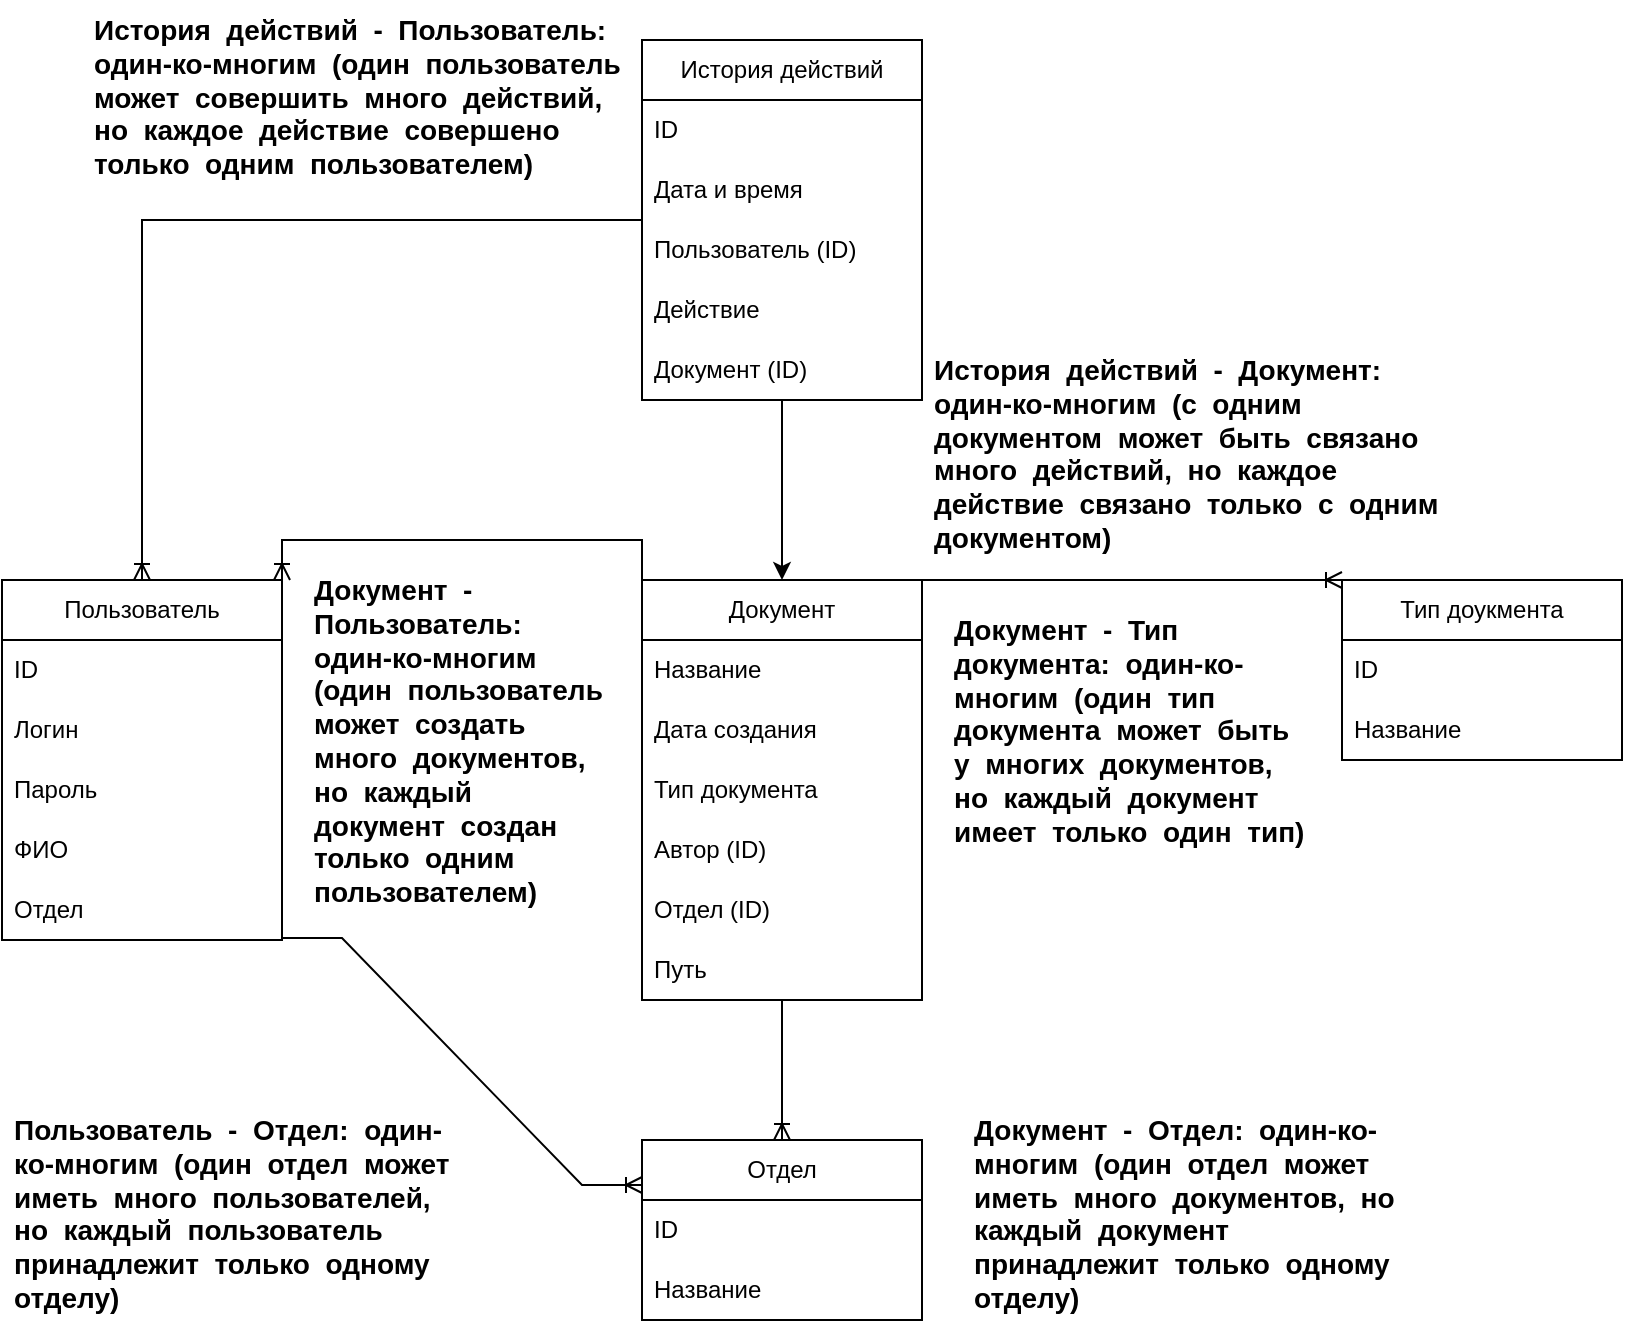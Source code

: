 <mxfile version="24.4.10" type="github">
  <diagram name="Страница — 1" id="RlRDWQfRu3mIUBIPkAgo">
    <mxGraphModel dx="1432" dy="774" grid="1" gridSize="10" guides="1" tooltips="1" connect="1" arrows="1" fold="1" page="1" pageScale="1" pageWidth="827" pageHeight="1169" math="0" shadow="0">
      <root>
        <mxCell id="0" />
        <mxCell id="1" parent="0" />
        <mxCell id="1108Bwd-x0Z5iF_WYiy3-8" value="Пользователь" style="swimlane;fontStyle=0;childLayout=stackLayout;horizontal=1;startSize=30;horizontalStack=0;resizeParent=1;resizeParentMax=0;resizeLast=0;collapsible=1;marginBottom=0;whiteSpace=wrap;html=1;" vertex="1" parent="1">
          <mxGeometry x="10" y="380" width="140" height="180" as="geometry" />
        </mxCell>
        <mxCell id="1108Bwd-x0Z5iF_WYiy3-36" value="ID" style="text;strokeColor=none;fillColor=none;align=left;verticalAlign=middle;spacingLeft=4;spacingRight=4;overflow=hidden;points=[[0,0.5],[1,0.5]];portConstraint=eastwest;rotatable=0;whiteSpace=wrap;html=1;" vertex="1" parent="1108Bwd-x0Z5iF_WYiy3-8">
          <mxGeometry y="30" width="140" height="30" as="geometry" />
        </mxCell>
        <mxCell id="1108Bwd-x0Z5iF_WYiy3-9" value="Логин" style="text;strokeColor=none;fillColor=none;align=left;verticalAlign=middle;spacingLeft=4;spacingRight=4;overflow=hidden;points=[[0,0.5],[1,0.5]];portConstraint=eastwest;rotatable=0;whiteSpace=wrap;html=1;" vertex="1" parent="1108Bwd-x0Z5iF_WYiy3-8">
          <mxGeometry y="60" width="140" height="30" as="geometry" />
        </mxCell>
        <mxCell id="1108Bwd-x0Z5iF_WYiy3-10" value="Пароль" style="text;strokeColor=none;fillColor=none;align=left;verticalAlign=middle;spacingLeft=4;spacingRight=4;overflow=hidden;points=[[0,0.5],[1,0.5]];portConstraint=eastwest;rotatable=0;whiteSpace=wrap;html=1;" vertex="1" parent="1108Bwd-x0Z5iF_WYiy3-8">
          <mxGeometry y="90" width="140" height="30" as="geometry" />
        </mxCell>
        <mxCell id="1108Bwd-x0Z5iF_WYiy3-25" value="ФИО" style="text;strokeColor=none;fillColor=none;align=left;verticalAlign=middle;spacingLeft=4;spacingRight=4;overflow=hidden;points=[[0,0.5],[1,0.5]];portConstraint=eastwest;rotatable=0;whiteSpace=wrap;html=1;" vertex="1" parent="1108Bwd-x0Z5iF_WYiy3-8">
          <mxGeometry y="120" width="140" height="30" as="geometry" />
        </mxCell>
        <mxCell id="1108Bwd-x0Z5iF_WYiy3-11" value="Отдел" style="text;strokeColor=none;fillColor=none;align=left;verticalAlign=middle;spacingLeft=4;spacingRight=4;overflow=hidden;points=[[0,0.5],[1,0.5]];portConstraint=eastwest;rotatable=0;whiteSpace=wrap;html=1;" vertex="1" parent="1108Bwd-x0Z5iF_WYiy3-8">
          <mxGeometry y="150" width="140" height="30" as="geometry" />
        </mxCell>
        <mxCell id="1108Bwd-x0Z5iF_WYiy3-26" value="Отдел" style="swimlane;fontStyle=0;childLayout=stackLayout;horizontal=1;startSize=30;horizontalStack=0;resizeParent=1;resizeParentMax=0;resizeLast=0;collapsible=1;marginBottom=0;whiteSpace=wrap;html=1;" vertex="1" parent="1">
          <mxGeometry x="330" y="660" width="140" height="90" as="geometry" />
        </mxCell>
        <mxCell id="1108Bwd-x0Z5iF_WYiy3-37" value="ID" style="text;strokeColor=none;fillColor=none;align=left;verticalAlign=middle;spacingLeft=4;spacingRight=4;overflow=hidden;points=[[0,0.5],[1,0.5]];portConstraint=eastwest;rotatable=0;whiteSpace=wrap;html=1;" vertex="1" parent="1108Bwd-x0Z5iF_WYiy3-26">
          <mxGeometry y="30" width="140" height="30" as="geometry" />
        </mxCell>
        <mxCell id="1108Bwd-x0Z5iF_WYiy3-27" value="Название" style="text;strokeColor=none;fillColor=none;align=left;verticalAlign=middle;spacingLeft=4;spacingRight=4;overflow=hidden;points=[[0,0.5],[1,0.5]];portConstraint=eastwest;rotatable=0;whiteSpace=wrap;html=1;" vertex="1" parent="1108Bwd-x0Z5iF_WYiy3-26">
          <mxGeometry y="60" width="140" height="30" as="geometry" />
        </mxCell>
        <mxCell id="1108Bwd-x0Z5iF_WYiy3-72" style="edgeStyle=orthogonalEdgeStyle;rounded=0;orthogonalLoop=1;jettySize=auto;html=1;entryX=0.5;entryY=0;entryDx=0;entryDy=0;endArrow=ERoneToMany;endFill=0;" edge="1" parent="1" source="1108Bwd-x0Z5iF_WYiy3-31" target="1108Bwd-x0Z5iF_WYiy3-26">
          <mxGeometry relative="1" as="geometry" />
        </mxCell>
        <mxCell id="1108Bwd-x0Z5iF_WYiy3-73" style="edgeStyle=orthogonalEdgeStyle;rounded=0;orthogonalLoop=1;jettySize=auto;html=1;exitX=0;exitY=0;exitDx=0;exitDy=0;entryX=1;entryY=0;entryDx=0;entryDy=0;endArrow=ERoneToMany;endFill=0;" edge="1" parent="1" source="1108Bwd-x0Z5iF_WYiy3-31" target="1108Bwd-x0Z5iF_WYiy3-8">
          <mxGeometry relative="1" as="geometry" />
        </mxCell>
        <mxCell id="1108Bwd-x0Z5iF_WYiy3-74" style="edgeStyle=orthogonalEdgeStyle;rounded=0;orthogonalLoop=1;jettySize=auto;html=1;exitX=1;exitY=0;exitDx=0;exitDy=0;entryX=0;entryY=0;entryDx=0;entryDy=0;endArrow=ERoneToMany;endFill=0;" edge="1" parent="1" source="1108Bwd-x0Z5iF_WYiy3-31" target="1108Bwd-x0Z5iF_WYiy3-40">
          <mxGeometry relative="1" as="geometry">
            <Array as="points">
              <mxPoint x="570" y="380" />
              <mxPoint x="570" y="380" />
            </Array>
          </mxGeometry>
        </mxCell>
        <mxCell id="1108Bwd-x0Z5iF_WYiy3-31" value="Документ" style="swimlane;fontStyle=0;childLayout=stackLayout;horizontal=1;startSize=30;horizontalStack=0;resizeParent=1;resizeParentMax=0;resizeLast=0;collapsible=1;marginBottom=0;whiteSpace=wrap;html=1;" vertex="1" parent="1">
          <mxGeometry x="330" y="380" width="140" height="210" as="geometry" />
        </mxCell>
        <mxCell id="1108Bwd-x0Z5iF_WYiy3-32" value="Название" style="text;strokeColor=none;fillColor=none;align=left;verticalAlign=middle;spacingLeft=4;spacingRight=4;overflow=hidden;points=[[0,0.5],[1,0.5]];portConstraint=eastwest;rotatable=0;whiteSpace=wrap;html=1;" vertex="1" parent="1108Bwd-x0Z5iF_WYiy3-31">
          <mxGeometry y="30" width="140" height="30" as="geometry" />
        </mxCell>
        <mxCell id="1108Bwd-x0Z5iF_WYiy3-33" value="Дата создания" style="text;strokeColor=none;fillColor=none;align=left;verticalAlign=middle;spacingLeft=4;spacingRight=4;overflow=hidden;points=[[0,0.5],[1,0.5]];portConstraint=eastwest;rotatable=0;whiteSpace=wrap;html=1;" vertex="1" parent="1108Bwd-x0Z5iF_WYiy3-31">
          <mxGeometry y="60" width="140" height="30" as="geometry" />
        </mxCell>
        <mxCell id="1108Bwd-x0Z5iF_WYiy3-34" value="Тип документа" style="text;strokeColor=none;fillColor=none;align=left;verticalAlign=middle;spacingLeft=4;spacingRight=4;overflow=hidden;points=[[0,0.5],[1,0.5]];portConstraint=eastwest;rotatable=0;whiteSpace=wrap;html=1;" vertex="1" parent="1108Bwd-x0Z5iF_WYiy3-31">
          <mxGeometry y="90" width="140" height="30" as="geometry" />
        </mxCell>
        <mxCell id="1108Bwd-x0Z5iF_WYiy3-38" value="Автор (ID)" style="text;strokeColor=none;fillColor=none;align=left;verticalAlign=middle;spacingLeft=4;spacingRight=4;overflow=hidden;points=[[0,0.5],[1,0.5]];portConstraint=eastwest;rotatable=0;whiteSpace=wrap;html=1;" vertex="1" parent="1108Bwd-x0Z5iF_WYiy3-31">
          <mxGeometry y="120" width="140" height="30" as="geometry" />
        </mxCell>
        <mxCell id="1108Bwd-x0Z5iF_WYiy3-39" value="Отдел (ID)" style="text;strokeColor=none;fillColor=none;align=left;verticalAlign=middle;spacingLeft=4;spacingRight=4;overflow=hidden;points=[[0,0.5],[1,0.5]];portConstraint=eastwest;rotatable=0;whiteSpace=wrap;html=1;" vertex="1" parent="1108Bwd-x0Z5iF_WYiy3-31">
          <mxGeometry y="150" width="140" height="30" as="geometry" />
        </mxCell>
        <mxCell id="1108Bwd-x0Z5iF_WYiy3-35" value="Путь" style="text;strokeColor=none;fillColor=none;align=left;verticalAlign=middle;spacingLeft=4;spacingRight=4;overflow=hidden;points=[[0,0.5],[1,0.5]];portConstraint=eastwest;rotatable=0;whiteSpace=wrap;html=1;" vertex="1" parent="1108Bwd-x0Z5iF_WYiy3-31">
          <mxGeometry y="180" width="140" height="30" as="geometry" />
        </mxCell>
        <mxCell id="1108Bwd-x0Z5iF_WYiy3-40" value="Тип доукмента" style="swimlane;fontStyle=0;childLayout=stackLayout;horizontal=1;startSize=30;horizontalStack=0;resizeParent=1;resizeParentMax=0;resizeLast=0;collapsible=1;marginBottom=0;whiteSpace=wrap;html=1;" vertex="1" parent="1">
          <mxGeometry x="680" y="380" width="140" height="90" as="geometry" />
        </mxCell>
        <mxCell id="1108Bwd-x0Z5iF_WYiy3-41" value="ID" style="text;strokeColor=none;fillColor=none;align=left;verticalAlign=middle;spacingLeft=4;spacingRight=4;overflow=hidden;points=[[0,0.5],[1,0.5]];portConstraint=eastwest;rotatable=0;whiteSpace=wrap;html=1;" vertex="1" parent="1108Bwd-x0Z5iF_WYiy3-40">
          <mxGeometry y="30" width="140" height="30" as="geometry" />
        </mxCell>
        <mxCell id="1108Bwd-x0Z5iF_WYiy3-43" value="Название" style="text;strokeColor=none;fillColor=none;align=left;verticalAlign=middle;spacingLeft=4;spacingRight=4;overflow=hidden;points=[[0,0.5],[1,0.5]];portConstraint=eastwest;rotatable=0;whiteSpace=wrap;html=1;" vertex="1" parent="1108Bwd-x0Z5iF_WYiy3-40">
          <mxGeometry y="60" width="140" height="30" as="geometry" />
        </mxCell>
        <mxCell id="1108Bwd-x0Z5iF_WYiy3-75" style="edgeStyle=orthogonalEdgeStyle;rounded=0;orthogonalLoop=1;jettySize=auto;html=1;entryX=0.5;entryY=0;entryDx=0;entryDy=0;endArrow=ERoneToMany;endFill=0;" edge="1" parent="1" source="1108Bwd-x0Z5iF_WYiy3-47" target="1108Bwd-x0Z5iF_WYiy3-8">
          <mxGeometry relative="1" as="geometry" />
        </mxCell>
        <mxCell id="1108Bwd-x0Z5iF_WYiy3-77" style="edgeStyle=orthogonalEdgeStyle;rounded=0;orthogonalLoop=1;jettySize=auto;html=1;entryX=0.5;entryY=0;entryDx=0;entryDy=0;" edge="1" parent="1" source="1108Bwd-x0Z5iF_WYiy3-47" target="1108Bwd-x0Z5iF_WYiy3-31">
          <mxGeometry relative="1" as="geometry" />
        </mxCell>
        <mxCell id="1108Bwd-x0Z5iF_WYiy3-47" value="История действий" style="swimlane;fontStyle=0;childLayout=stackLayout;horizontal=1;startSize=30;horizontalStack=0;resizeParent=1;resizeParentMax=0;resizeLast=0;collapsible=1;marginBottom=0;whiteSpace=wrap;html=1;" vertex="1" parent="1">
          <mxGeometry x="330" y="110" width="140" height="180" as="geometry" />
        </mxCell>
        <mxCell id="1108Bwd-x0Z5iF_WYiy3-48" value="ID" style="text;strokeColor=none;fillColor=none;align=left;verticalAlign=middle;spacingLeft=4;spacingRight=4;overflow=hidden;points=[[0,0.5],[1,0.5]];portConstraint=eastwest;rotatable=0;whiteSpace=wrap;html=1;" vertex="1" parent="1108Bwd-x0Z5iF_WYiy3-47">
          <mxGeometry y="30" width="140" height="30" as="geometry" />
        </mxCell>
        <mxCell id="1108Bwd-x0Z5iF_WYiy3-50" value="Дата и время" style="text;strokeColor=none;fillColor=none;align=left;verticalAlign=middle;spacingLeft=4;spacingRight=4;overflow=hidden;points=[[0,0.5],[1,0.5]];portConstraint=eastwest;rotatable=0;whiteSpace=wrap;html=1;" vertex="1" parent="1108Bwd-x0Z5iF_WYiy3-47">
          <mxGeometry y="60" width="140" height="30" as="geometry" />
        </mxCell>
        <mxCell id="1108Bwd-x0Z5iF_WYiy3-52" value="Пользователь (ID)" style="text;strokeColor=none;fillColor=none;align=left;verticalAlign=middle;spacingLeft=4;spacingRight=4;overflow=hidden;points=[[0,0.5],[1,0.5]];portConstraint=eastwest;rotatable=0;whiteSpace=wrap;html=1;" vertex="1" parent="1108Bwd-x0Z5iF_WYiy3-47">
          <mxGeometry y="90" width="140" height="30" as="geometry" />
        </mxCell>
        <mxCell id="1108Bwd-x0Z5iF_WYiy3-51" value="Действие" style="text;strokeColor=none;fillColor=none;align=left;verticalAlign=middle;spacingLeft=4;spacingRight=4;overflow=hidden;points=[[0,0.5],[1,0.5]];portConstraint=eastwest;rotatable=0;whiteSpace=wrap;html=1;" vertex="1" parent="1108Bwd-x0Z5iF_WYiy3-47">
          <mxGeometry y="120" width="140" height="30" as="geometry" />
        </mxCell>
        <mxCell id="1108Bwd-x0Z5iF_WYiy3-49" value="Документ (ID)" style="text;strokeColor=none;fillColor=none;align=left;verticalAlign=middle;spacingLeft=4;spacingRight=4;overflow=hidden;points=[[0,0.5],[1,0.5]];portConstraint=eastwest;rotatable=0;whiteSpace=wrap;html=1;" vertex="1" parent="1108Bwd-x0Z5iF_WYiy3-47">
          <mxGeometry y="150" width="140" height="30" as="geometry" />
        </mxCell>
        <mxCell id="1108Bwd-x0Z5iF_WYiy3-78" value="&lt;font style=&quot;font-size: 14px;&quot;&gt;&lt;b&gt;Пользователь&amp;nbsp; -&amp;nbsp; Отдел:&amp;nbsp; один-ко-многим&amp;nbsp; (один&amp;nbsp; отдел&amp;nbsp; может&amp;nbsp; иметь&amp;nbsp; много&amp;nbsp; пользователей,&amp;nbsp; но&amp;nbsp; каждый&amp;nbsp; пользователь&amp;nbsp; принадлежит&amp;nbsp; только&amp;nbsp; одному&amp;nbsp; отделу)&lt;/b&gt;&lt;/font&gt;" style="text;strokeColor=none;fillColor=none;spacingLeft=4;spacingRight=4;overflow=hidden;rotatable=0;points=[[0,0.5],[1,0.5]];portConstraint=eastwest;fontSize=12;whiteSpace=wrap;html=1;" vertex="1" parent="1">
          <mxGeometry x="10" y="640" width="240" height="110" as="geometry" />
        </mxCell>
        <mxCell id="1108Bwd-x0Z5iF_WYiy3-80" value="" style="edgeStyle=entityRelationEdgeStyle;fontSize=12;html=1;endArrow=ERoneToMany;rounded=0;exitX=1;exitY=0.967;exitDx=0;exitDy=0;exitPerimeter=0;entryX=0;entryY=0.25;entryDx=0;entryDy=0;" edge="1" parent="1" source="1108Bwd-x0Z5iF_WYiy3-11" target="1108Bwd-x0Z5iF_WYiy3-26">
          <mxGeometry width="100" height="100" relative="1" as="geometry">
            <mxPoint x="80" y="620" as="sourcePoint" />
            <mxPoint x="320" y="688" as="targetPoint" />
            <Array as="points">
              <mxPoint x="90" y="560" />
            </Array>
          </mxGeometry>
        </mxCell>
        <mxCell id="1108Bwd-x0Z5iF_WYiy3-81" value="&lt;span style=&quot;font-size: 14px;&quot;&gt;&lt;b&gt;Документ&amp;nbsp; -&amp;nbsp; Отдел:&amp;nbsp; один-ко-многим&amp;nbsp; (один&amp;nbsp; отдел&amp;nbsp; может&amp;nbsp; иметь&amp;nbsp; много&amp;nbsp; документов,&amp;nbsp; но&amp;nbsp; каждый&amp;nbsp; документ&amp;nbsp; принадлежит&amp;nbsp; только&amp;nbsp; одному&amp;nbsp; отделу)&lt;/b&gt;&lt;/span&gt;" style="text;strokeColor=none;fillColor=none;spacingLeft=4;spacingRight=4;overflow=hidden;rotatable=0;points=[[0,0.5],[1,0.5]];portConstraint=eastwest;fontSize=12;whiteSpace=wrap;html=1;" vertex="1" parent="1">
          <mxGeometry x="490" y="640" width="240" height="110" as="geometry" />
        </mxCell>
        <mxCell id="1108Bwd-x0Z5iF_WYiy3-82" value="&lt;span style=&quot;font-size: 14px;&quot;&gt;&lt;b&gt;Документ&amp;nbsp; -&amp;nbsp; Пользователь:&amp;nbsp; один-ко-многим&amp;nbsp; (один&amp;nbsp; пользователь&amp;nbsp; может&amp;nbsp; создать&amp;nbsp; много&amp;nbsp; документов,&amp;nbsp; но&amp;nbsp; каждый&amp;nbsp; документ&amp;nbsp; создан&amp;nbsp; только&amp;nbsp; одним&amp;nbsp; пользователем)&lt;/b&gt;&lt;/span&gt;" style="text;strokeColor=none;fillColor=none;spacingLeft=4;spacingRight=4;overflow=hidden;rotatable=0;points=[[0,0.5],[1,0.5]];portConstraint=eastwest;fontSize=12;whiteSpace=wrap;html=1;" vertex="1" parent="1">
          <mxGeometry x="160" y="370" width="160" height="180" as="geometry" />
        </mxCell>
        <mxCell id="1108Bwd-x0Z5iF_WYiy3-83" value="&lt;span style=&quot;font-size: 14px;&quot;&gt;&lt;b&gt;Документ&amp;nbsp; -&amp;nbsp; Тип&amp;nbsp; документа:&amp;nbsp; один-ко-многим&amp;nbsp; (один&amp;nbsp; тип&amp;nbsp; документа&amp;nbsp; может&amp;nbsp; быть&amp;nbsp; у&amp;nbsp; многих&amp;nbsp; документов,&amp;nbsp; но&amp;nbsp; каждый&amp;nbsp; документ&amp;nbsp; имеет&amp;nbsp; только&amp;nbsp; один&amp;nbsp; тип)&lt;/b&gt;&lt;/span&gt;" style="text;strokeColor=none;fillColor=none;spacingLeft=4;spacingRight=4;overflow=hidden;rotatable=0;points=[[0,0.5],[1,0.5]];portConstraint=eastwest;fontSize=12;whiteSpace=wrap;html=1;" vertex="1" parent="1">
          <mxGeometry x="480" y="390" width="190" height="140" as="geometry" />
        </mxCell>
        <mxCell id="1108Bwd-x0Z5iF_WYiy3-84" value="&lt;span style=&quot;font-size: 14px;&quot;&gt;&lt;b&gt;История&amp;nbsp; действий&amp;nbsp; -&amp;nbsp; Пользователь:&amp;nbsp; один-ко-многим&amp;nbsp; (один&amp;nbsp; пользователь&amp;nbsp; может&amp;nbsp; совершить&amp;nbsp; много&amp;nbsp; действий,&amp;nbsp; но&amp;nbsp; каждое&amp;nbsp; действие&amp;nbsp; совершено&amp;nbsp; только&amp;nbsp; одним&amp;nbsp; пользователем)&lt;/b&gt;&lt;/span&gt;" style="text;strokeColor=none;fillColor=none;spacingLeft=4;spacingRight=4;overflow=hidden;rotatable=0;points=[[0,0.5],[1,0.5]];portConstraint=eastwest;fontSize=12;whiteSpace=wrap;html=1;" vertex="1" parent="1">
          <mxGeometry x="50" y="90" width="280" height="100" as="geometry" />
        </mxCell>
        <mxCell id="1108Bwd-x0Z5iF_WYiy3-85" value="&lt;span style=&quot;font-size: 14px;&quot;&gt;&lt;b&gt;История&amp;nbsp; действий&amp;nbsp; -&amp;nbsp; Документ:&amp;nbsp; один-ко-многим&amp;nbsp; (с&amp;nbsp; одним&amp;nbsp; документом&amp;nbsp; может&amp;nbsp; быть&amp;nbsp; связано&amp;nbsp; много&amp;nbsp; действий,&amp;nbsp; но&amp;nbsp; каждое&amp;nbsp; действие&amp;nbsp; связано&amp;nbsp; только&amp;nbsp; с&amp;nbsp; одним&amp;nbsp; документом)&lt;/b&gt;&lt;/span&gt;" style="text;strokeColor=none;fillColor=none;spacingLeft=4;spacingRight=4;overflow=hidden;rotatable=0;points=[[0,0.5],[1,0.5]];portConstraint=eastwest;fontSize=12;whiteSpace=wrap;html=1;" vertex="1" parent="1">
          <mxGeometry x="470" y="260" width="280" height="120" as="geometry" />
        </mxCell>
      </root>
    </mxGraphModel>
  </diagram>
</mxfile>
